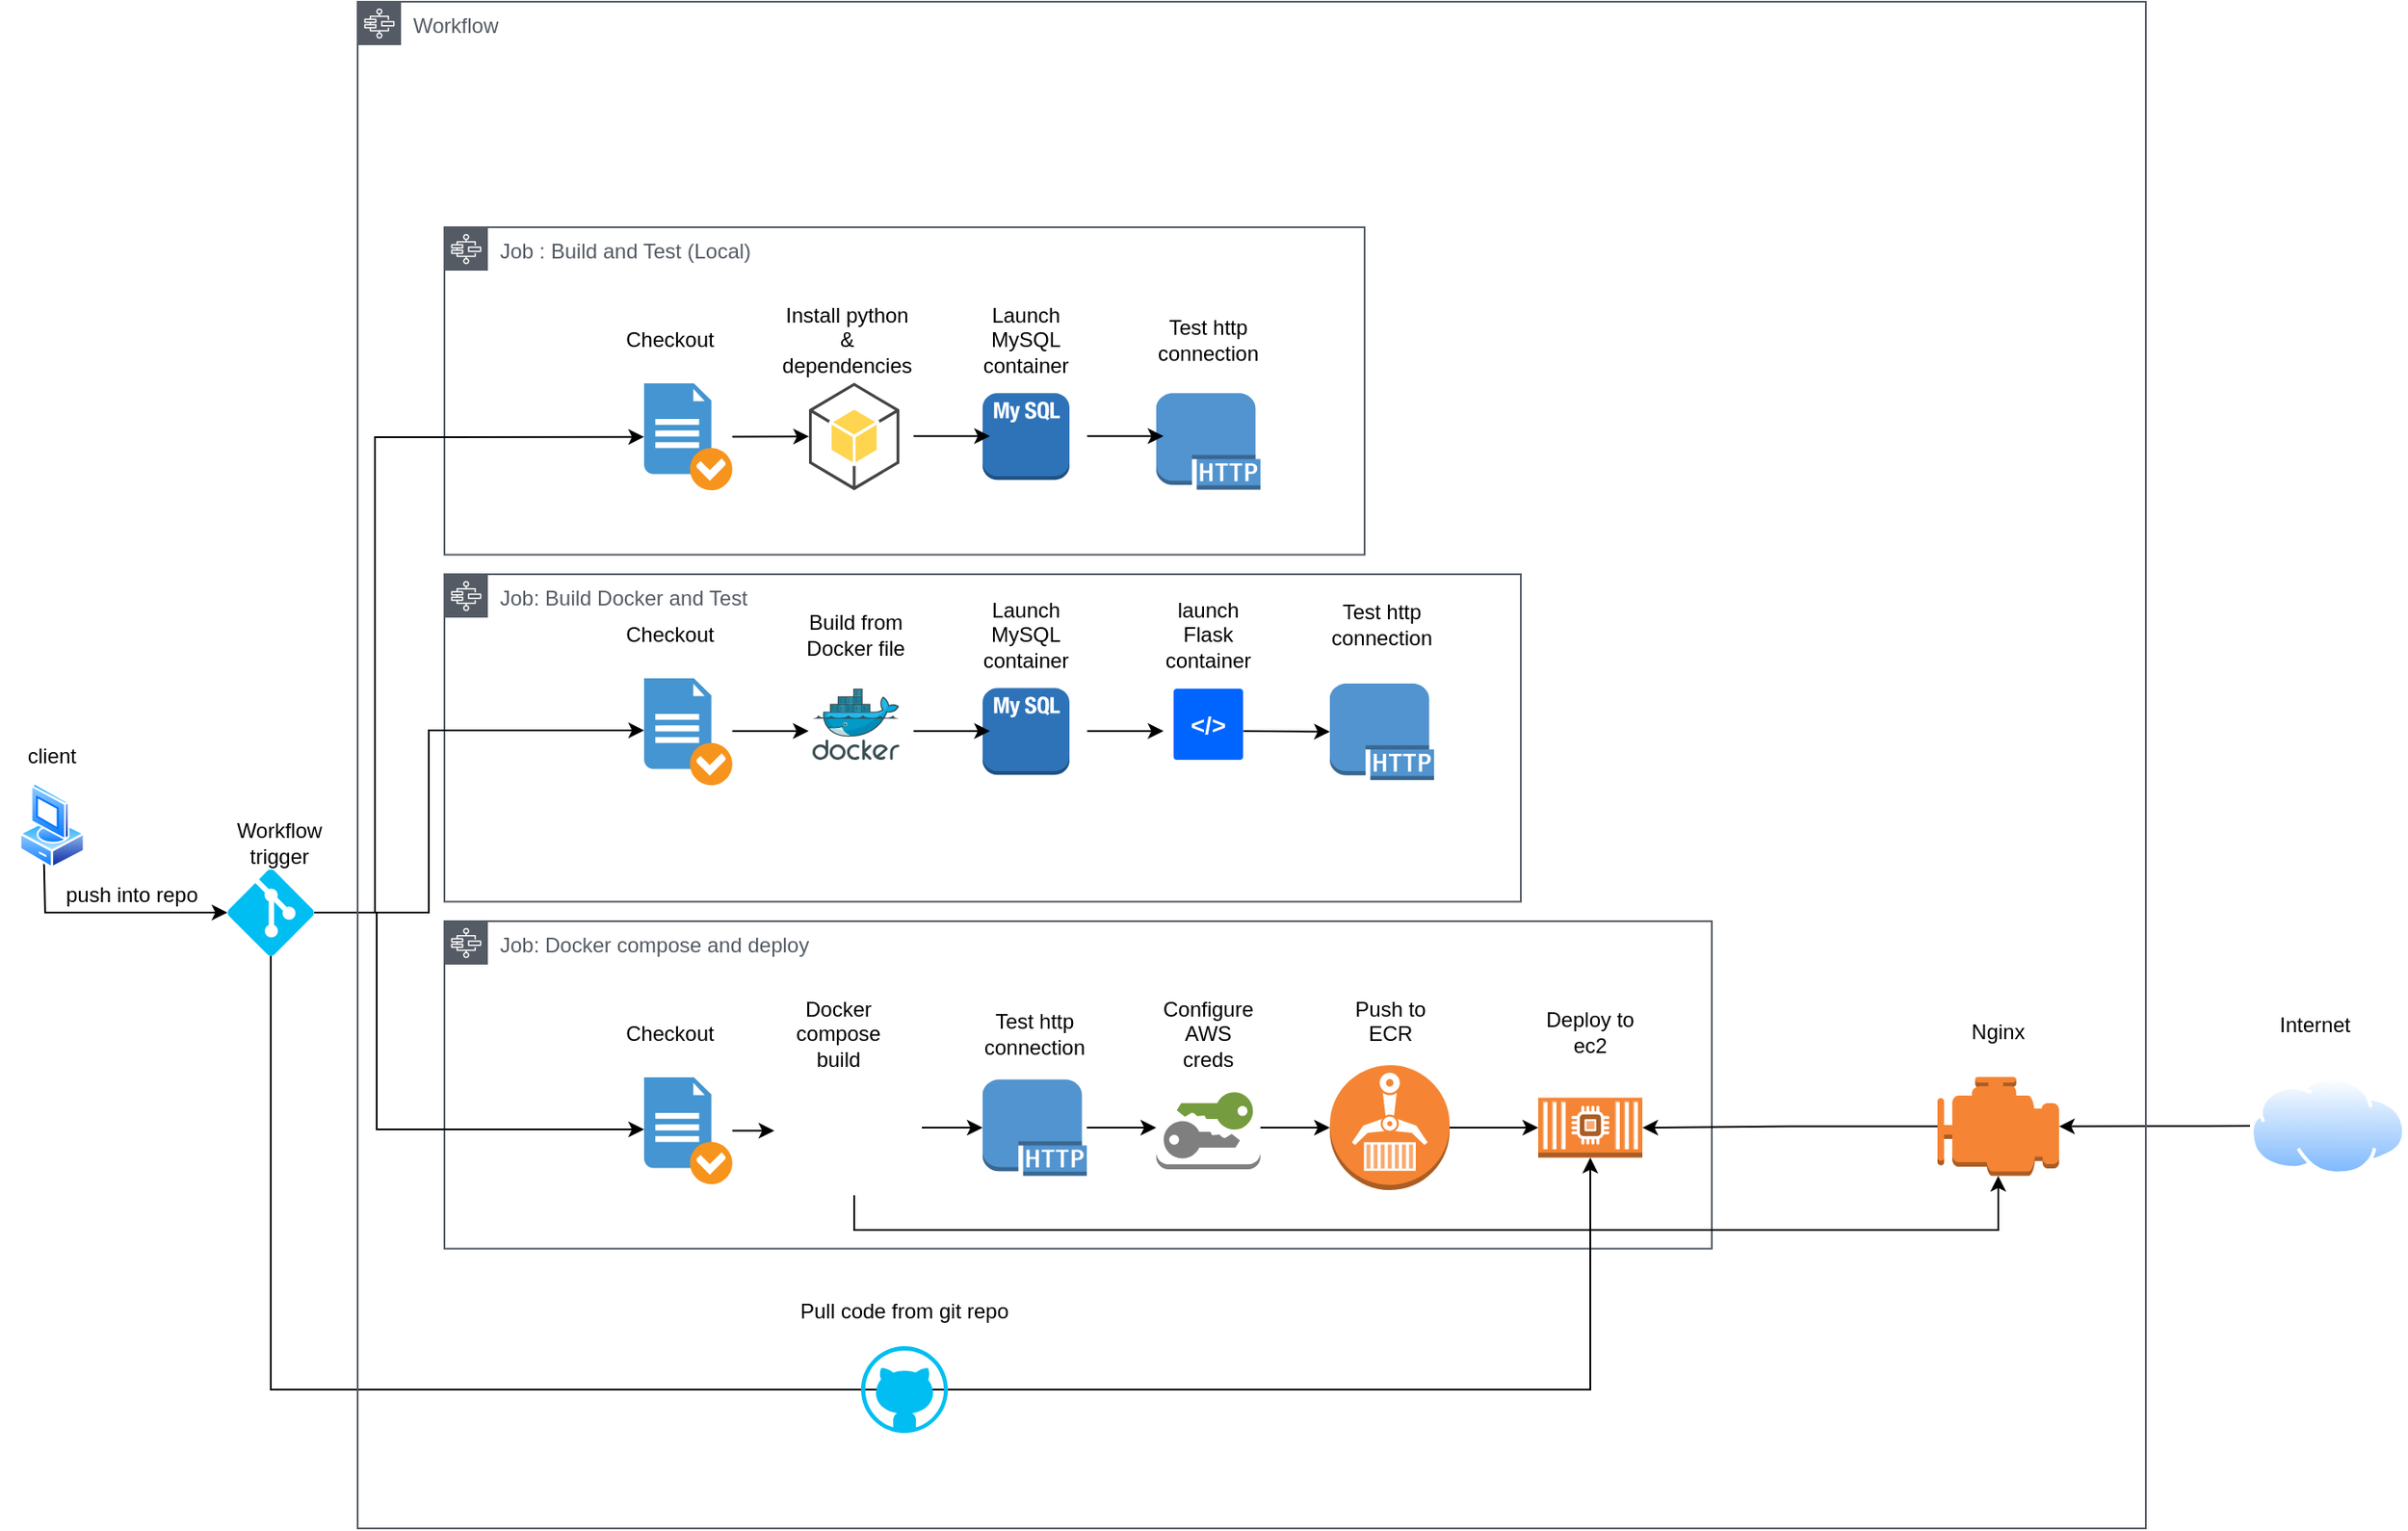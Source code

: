 <mxfile version="26.2.12">
  <diagram name="Page-1" id="r7oWwOWjcuW8YJdOveNo">
    <mxGraphModel dx="2333" dy="2131" grid="1" gridSize="10" guides="1" tooltips="1" connect="1" arrows="1" fold="1" page="1" pageScale="1" pageWidth="850" pageHeight="1100" math="0" shadow="0">
      <root>
        <mxCell id="0" />
        <mxCell id="1" parent="0" />
        <mxCell id="2C5nNvQ8viQF7ojpFu6S-54" value="Job: Docker compose and deploy" style="sketch=0;outlineConnect=0;gradientColor=none;html=1;whiteSpace=wrap;fontSize=12;fontStyle=0;shape=mxgraph.aws4.group;grIcon=mxgraph.aws4.group_aws_step_functions_workflow;strokeColor=#545B64;fillColor=none;verticalAlign=top;align=left;spacingLeft=30;fontColor=#545B64;dashed=0;" vertex="1" parent="1">
          <mxGeometry x="270" y="420" width="730" height="188.8" as="geometry" />
        </mxCell>
        <mxCell id="2C5nNvQ8viQF7ojpFu6S-24" value="Job: Build Docker and Test" style="sketch=0;outlineConnect=0;gradientColor=none;html=1;whiteSpace=wrap;fontSize=12;fontStyle=0;shape=mxgraph.aws4.group;grIcon=mxgraph.aws4.group_aws_step_functions_workflow;strokeColor=#545B64;fillColor=none;verticalAlign=top;align=left;spacingLeft=30;fontColor=#545B64;dashed=0;" vertex="1" parent="1">
          <mxGeometry x="270" y="220" width="620" height="188.8" as="geometry" />
        </mxCell>
        <mxCell id="d9oN5cYtK4lwObDZOgTg-21" value="Job : Build and Test (Local)" style="sketch=0;outlineConnect=0;gradientColor=none;html=1;whiteSpace=wrap;fontSize=12;fontStyle=0;shape=mxgraph.aws4.group;grIcon=mxgraph.aws4.group_aws_step_functions_workflow;strokeColor=#545B64;fillColor=none;verticalAlign=top;align=left;spacingLeft=30;fontColor=#545B64;dashed=0;" vertex="1" parent="1">
          <mxGeometry x="270" y="20" width="530" height="188.8" as="geometry" />
        </mxCell>
        <mxCell id="2C5nNvQ8viQF7ojpFu6S-25" value="" style="edgeStyle=orthogonalEdgeStyle;rounded=0;orthogonalLoop=1;jettySize=auto;html=1;" edge="1" parent="1" source="d9oN5cYtK4lwObDZOgTg-1" target="2C5nNvQ8viQF7ojpFu6S-1">
          <mxGeometry relative="1" as="geometry">
            <mxPoint x="260" y="310" as="targetPoint" />
            <Array as="points">
              <mxPoint x="261" y="415" />
              <mxPoint x="261" y="310" />
            </Array>
          </mxGeometry>
        </mxCell>
        <mxCell id="2C5nNvQ8viQF7ojpFu6S-59" style="edgeStyle=orthogonalEdgeStyle;rounded=0;orthogonalLoop=1;jettySize=auto;html=1;exitX=0.5;exitY=1;exitDx=0;exitDy=0;exitPerimeter=0;entryX=0.5;entryY=1;entryDx=0;entryDy=0;entryPerimeter=0;" edge="1" parent="1" source="2C5nNvQ8viQF7ojpFu6S-63" target="2C5nNvQ8viQF7ojpFu6S-51">
          <mxGeometry relative="1" as="geometry">
            <mxPoint x="930" y="790" as="targetPoint" />
            <Array as="points">
              <mxPoint x="930" y="690" />
            </Array>
          </mxGeometry>
        </mxCell>
        <mxCell id="d9oN5cYtK4lwObDZOgTg-1" value="" style="verticalLabelPosition=bottom;html=1;verticalAlign=top;align=center;strokeColor=none;fillColor=#00BEF2;shape=mxgraph.azure.git_repository;" vertex="1" parent="1">
          <mxGeometry x="145" y="390" width="50" height="50" as="geometry" />
        </mxCell>
        <mxCell id="d9oN5cYtK4lwObDZOgTg-3" value="" style="endArrow=classic;html=1;rounded=0;exitX=0.19;exitY=1.004;exitDx=0;exitDy=0;exitPerimeter=0;entryX=0;entryY=0.5;entryDx=0;entryDy=0;entryPerimeter=0;" edge="1" parent="1" target="d9oN5cYtK4lwObDZOgTg-1">
          <mxGeometry width="50" height="50" relative="1" as="geometry">
            <mxPoint x="39.348" y="385.843" as="sourcePoint" />
            <mxPoint x="500" y="450" as="targetPoint" />
            <Array as="points">
              <mxPoint x="40" y="415" />
            </Array>
          </mxGeometry>
        </mxCell>
        <mxCell id="d9oN5cYtK4lwObDZOgTg-4" value="push into repo" style="text;html=1;align=center;verticalAlign=middle;whiteSpace=wrap;rounded=0;" vertex="1" parent="1">
          <mxGeometry x="40" y="390" width="100" height="30" as="geometry" />
        </mxCell>
        <mxCell id="d9oN5cYtK4lwObDZOgTg-5" value="client" style="text;html=1;align=center;verticalAlign=middle;whiteSpace=wrap;rounded=0;" vertex="1" parent="1">
          <mxGeometry x="14" y="310" width="60" height="30" as="geometry" />
        </mxCell>
        <mxCell id="d9oN5cYtK4lwObDZOgTg-6" value="" style="image;aspect=fixed;perimeter=ellipsePerimeter;html=1;align=center;shadow=0;dashed=0;spacingTop=3;image=img/lib/active_directory/vista_client.svg;" vertex="1" parent="1">
          <mxGeometry x="25" y="340" width="38" height="50" as="geometry" />
        </mxCell>
        <mxCell id="d9oN5cYtK4lwObDZOgTg-7" value="Workflow trigger" style="text;html=1;align=center;verticalAlign=middle;whiteSpace=wrap;rounded=0;" vertex="1" parent="1">
          <mxGeometry x="145" y="360" width="60" height="30" as="geometry" />
        </mxCell>
        <mxCell id="d9oN5cYtK4lwObDZOgTg-8" value="" style="shadow=0;dashed=0;html=1;strokeColor=none;fillColor=#4495D1;labelPosition=center;verticalLabelPosition=bottom;verticalAlign=top;align=center;outlineConnect=0;shape=mxgraph.veeam.checked_doc;" vertex="1" parent="1">
          <mxGeometry x="385" y="110.0" width="50.8" height="61.6" as="geometry" />
        </mxCell>
        <mxCell id="d9oN5cYtK4lwObDZOgTg-9" value="" style="endArrow=classic;html=1;rounded=0;exitX=1;exitY=0.5;exitDx=0;exitDy=0;exitPerimeter=0;" edge="1" parent="1" source="d9oN5cYtK4lwObDZOgTg-1" target="d9oN5cYtK4lwObDZOgTg-8">
          <mxGeometry width="50" height="50" relative="1" as="geometry">
            <mxPoint x="450" y="500" as="sourcePoint" />
            <mxPoint x="320" y="141" as="targetPoint" />
            <Array as="points">
              <mxPoint x="230" y="415" />
              <mxPoint x="230" y="330" />
              <mxPoint x="230" y="141" />
            </Array>
          </mxGeometry>
        </mxCell>
        <mxCell id="d9oN5cYtK4lwObDZOgTg-11" value="Checkout" style="text;html=1;align=center;verticalAlign=middle;whiteSpace=wrap;rounded=0;" vertex="1" parent="1">
          <mxGeometry x="370" y="70.0" width="60" height="30" as="geometry" />
        </mxCell>
        <mxCell id="d9oN5cYtK4lwObDZOgTg-12" value="" style="outlineConnect=0;dashed=0;verticalLabelPosition=bottom;verticalAlign=top;align=center;html=1;shape=mxgraph.aws3.android;fillColor=#FFD44F;gradientColor=none;" vertex="1" parent="1">
          <mxGeometry x="480" y="109.6" width="52" height="62" as="geometry" />
        </mxCell>
        <mxCell id="d9oN5cYtK4lwObDZOgTg-13" value="Install python &amp;amp; dependencies" style="text;html=1;align=center;verticalAlign=middle;whiteSpace=wrap;rounded=0;" vertex="1" parent="1">
          <mxGeometry x="472" y="70" width="60" height="30" as="geometry" />
        </mxCell>
        <mxCell id="d9oN5cYtK4lwObDZOgTg-14" value="" style="outlineConnect=0;dashed=0;verticalLabelPosition=bottom;verticalAlign=top;align=center;html=1;shape=mxgraph.aws3.mysql_db_instance_2;fillColor=#2E73B8;gradientColor=none;" vertex="1" parent="1">
          <mxGeometry x="580" y="115.6" width="50" height="50" as="geometry" />
        </mxCell>
        <mxCell id="d9oN5cYtK4lwObDZOgTg-15" value="Launch MySQL container" style="text;html=1;align=center;verticalAlign=middle;whiteSpace=wrap;rounded=0;" vertex="1" parent="1">
          <mxGeometry x="575" y="70" width="60" height="30" as="geometry" />
        </mxCell>
        <mxCell id="d9oN5cYtK4lwObDZOgTg-16" value="" style="outlineConnect=0;dashed=0;verticalLabelPosition=bottom;verticalAlign=top;align=center;html=1;shape=mxgraph.aws3.http_protocol;fillColor=#5294CF;gradientColor=none;" vertex="1" parent="1">
          <mxGeometry x="680" y="115.6" width="60" height="55.6" as="geometry" />
        </mxCell>
        <mxCell id="d9oN5cYtK4lwObDZOgTg-17" value="Test http connection" style="text;html=1;align=center;verticalAlign=middle;whiteSpace=wrap;rounded=0;" vertex="1" parent="1">
          <mxGeometry x="680" y="70" width="60" height="30" as="geometry" />
        </mxCell>
        <mxCell id="d9oN5cYtK4lwObDZOgTg-18" value="" style="endArrow=classic;html=1;rounded=0;entryX=0;entryY=0.5;entryDx=0;entryDy=0;entryPerimeter=0;" edge="1" parent="1" source="d9oN5cYtK4lwObDZOgTg-8" target="d9oN5cYtK4lwObDZOgTg-12">
          <mxGeometry width="50" height="50" relative="1" as="geometry">
            <mxPoint x="440" y="280" as="sourcePoint" />
            <mxPoint x="635.8" y="299.09" as="targetPoint" />
          </mxGeometry>
        </mxCell>
        <mxCell id="d9oN5cYtK4lwObDZOgTg-19" value="" style="endArrow=classic;html=1;rounded=0;entryX=0;entryY=0.5;entryDx=0;entryDy=0;entryPerimeter=0;" edge="1" parent="1">
          <mxGeometry width="50" height="50" relative="1" as="geometry">
            <mxPoint x="540.2" y="140.4" as="sourcePoint" />
            <mxPoint x="584.2" y="140.4" as="targetPoint" />
          </mxGeometry>
        </mxCell>
        <mxCell id="d9oN5cYtK4lwObDZOgTg-20" value="" style="endArrow=classic;html=1;rounded=0;entryX=0;entryY=0.5;entryDx=0;entryDy=0;entryPerimeter=0;" edge="1" parent="1">
          <mxGeometry width="50" height="50" relative="1" as="geometry">
            <mxPoint x="640.2" y="140.4" as="sourcePoint" />
            <mxPoint x="684.2" y="140.4" as="targetPoint" />
          </mxGeometry>
        </mxCell>
        <mxCell id="2C5nNvQ8viQF7ojpFu6S-1" value="" style="shadow=0;dashed=0;html=1;strokeColor=none;fillColor=#4495D1;labelPosition=center;verticalLabelPosition=bottom;verticalAlign=top;align=center;outlineConnect=0;shape=mxgraph.veeam.checked_doc;" vertex="1" parent="1">
          <mxGeometry x="385" y="280" width="50.8" height="61.6" as="geometry" />
        </mxCell>
        <mxCell id="2C5nNvQ8viQF7ojpFu6S-2" value="Checkout" style="text;html=1;align=center;verticalAlign=middle;whiteSpace=wrap;rounded=0;" vertex="1" parent="1">
          <mxGeometry x="370" y="240.0" width="60" height="30" as="geometry" />
        </mxCell>
        <mxCell id="2C5nNvQ8viQF7ojpFu6S-3" value="" style="outlineConnect=0;dashed=0;verticalLabelPosition=bottom;verticalAlign=top;align=center;html=1;shape=mxgraph.aws3.mysql_db_instance_2;fillColor=#2E73B8;gradientColor=none;" vertex="1" parent="1">
          <mxGeometry x="580" y="285.6" width="50" height="50" as="geometry" />
        </mxCell>
        <mxCell id="2C5nNvQ8viQF7ojpFu6S-4" value="Launch MySQL container" style="text;html=1;align=center;verticalAlign=middle;whiteSpace=wrap;rounded=0;" vertex="1" parent="1">
          <mxGeometry x="575" y="240" width="60" height="30" as="geometry" />
        </mxCell>
        <mxCell id="2C5nNvQ8viQF7ojpFu6S-5" value="" style="image;sketch=0;aspect=fixed;html=1;points=[];align=center;fontSize=12;image=img/lib/mscae/Docker.svg;" vertex="1" parent="1">
          <mxGeometry x="482" y="286" width="50" height="41" as="geometry" />
        </mxCell>
        <mxCell id="2C5nNvQ8viQF7ojpFu6S-6" value="Build from Docker file" style="text;html=1;align=center;verticalAlign=middle;whiteSpace=wrap;rounded=0;" vertex="1" parent="1">
          <mxGeometry x="477" y="240" width="60" height="30" as="geometry" />
        </mxCell>
        <mxCell id="2C5nNvQ8viQF7ojpFu6S-7" value="" style="outlineConnect=0;dashed=0;verticalLabelPosition=bottom;verticalAlign=top;align=center;html=1;shape=mxgraph.aws3.http_protocol;fillColor=#5294CF;gradientColor=none;" vertex="1" parent="1">
          <mxGeometry x="780" y="283" width="60" height="55.6" as="geometry" />
        </mxCell>
        <mxCell id="2C5nNvQ8viQF7ojpFu6S-8" value="Test http connection" style="text;html=1;align=center;verticalAlign=middle;whiteSpace=wrap;rounded=0;" vertex="1" parent="1">
          <mxGeometry x="780" y="234.4" width="60" height="30" as="geometry" />
        </mxCell>
        <mxCell id="2C5nNvQ8viQF7ojpFu6S-10" value="&amp;lt;/&amp;gt;" style="rounded=1;arcSize=5;fillColor=#0065FF;strokeColor=none;fontColor=#ffffff;align=center;verticalAlign=middle;whiteSpace=wrap;fontSize=14;fontStyle=1;html=1;sketch=0;" vertex="1" parent="1">
          <mxGeometry x="690" y="286" width="40" height="41" as="geometry" />
        </mxCell>
        <mxCell id="2C5nNvQ8viQF7ojpFu6S-11" value="" style="endArrow=classic;html=1;rounded=0;entryX=0;entryY=0.5;entryDx=0;entryDy=0;entryPerimeter=0;" edge="1" parent="1">
          <mxGeometry width="50" height="50" relative="1" as="geometry">
            <mxPoint x="435.8" y="310.38" as="sourcePoint" />
            <mxPoint x="479.8" y="310.38" as="targetPoint" />
          </mxGeometry>
        </mxCell>
        <mxCell id="2C5nNvQ8viQF7ojpFu6S-12" value="" style="endArrow=classic;html=1;rounded=0;entryX=0;entryY=0.5;entryDx=0;entryDy=0;entryPerimeter=0;" edge="1" parent="1">
          <mxGeometry width="50" height="50" relative="1" as="geometry">
            <mxPoint x="540.2" y="310.4" as="sourcePoint" />
            <mxPoint x="584.2" y="310.4" as="targetPoint" />
          </mxGeometry>
        </mxCell>
        <mxCell id="2C5nNvQ8viQF7ojpFu6S-13" value="" style="endArrow=classic;html=1;rounded=0;entryX=0;entryY=0.5;entryDx=0;entryDy=0;entryPerimeter=0;" edge="1" parent="1">
          <mxGeometry width="50" height="50" relative="1" as="geometry">
            <mxPoint x="640.2" y="310.4" as="sourcePoint" />
            <mxPoint x="684.2" y="310.4" as="targetPoint" />
          </mxGeometry>
        </mxCell>
        <mxCell id="2C5nNvQ8viQF7ojpFu6S-14" value="" style="endArrow=classic;html=1;rounded=0;entryX=0;entryY=0.5;entryDx=0;entryDy=0;entryPerimeter=0;" edge="1" parent="1" target="2C5nNvQ8viQF7ojpFu6S-7">
          <mxGeometry width="50" height="50" relative="1" as="geometry">
            <mxPoint x="730.2" y="310.4" as="sourcePoint" />
            <mxPoint x="774.2" y="310.4" as="targetPoint" />
          </mxGeometry>
        </mxCell>
        <mxCell id="2C5nNvQ8viQF7ojpFu6S-43" style="edgeStyle=orthogonalEdgeStyle;rounded=0;orthogonalLoop=1;jettySize=auto;html=1;" edge="1" parent="1" source="2C5nNvQ8viQF7ojpFu6S-29">
          <mxGeometry relative="1" as="geometry">
            <mxPoint x="460" y="540.8" as="targetPoint" />
          </mxGeometry>
        </mxCell>
        <mxCell id="2C5nNvQ8viQF7ojpFu6S-29" value="" style="shadow=0;dashed=0;html=1;strokeColor=none;fillColor=#4495D1;labelPosition=center;verticalLabelPosition=bottom;verticalAlign=top;align=center;outlineConnect=0;shape=mxgraph.veeam.checked_doc;" vertex="1" parent="1">
          <mxGeometry x="385" y="510" width="50.8" height="61.6" as="geometry" />
        </mxCell>
        <mxCell id="2C5nNvQ8viQF7ojpFu6S-30" value="Checkout" style="text;html=1;align=center;verticalAlign=middle;whiteSpace=wrap;rounded=0;" vertex="1" parent="1">
          <mxGeometry x="370" y="470" width="60" height="30" as="geometry" />
        </mxCell>
        <mxCell id="2C5nNvQ8viQF7ojpFu6S-31" value="" style="shape=image;html=1;verticalAlign=top;verticalLabelPosition=bottom;labelBackgroundColor=#ffffff;imageAspect=0;aspect=fixed;image=https://cdn2.iconfinder.com/data/icons/boxicons-logos/24/bxl-docker-128.png" vertex="1" parent="1">
          <mxGeometry x="467" y="500" width="78" height="78" as="geometry" />
        </mxCell>
        <mxCell id="2C5nNvQ8viQF7ojpFu6S-32" value="Docker compose build" style="text;html=1;align=center;verticalAlign=middle;whiteSpace=wrap;rounded=0;" vertex="1" parent="1">
          <mxGeometry x="467" y="470" width="60" height="30" as="geometry" />
        </mxCell>
        <mxCell id="2C5nNvQ8viQF7ojpFu6S-37" style="edgeStyle=orthogonalEdgeStyle;rounded=0;orthogonalLoop=1;jettySize=auto;html=1;exitX=1;exitY=0.5;exitDx=0;exitDy=0;exitPerimeter=0;" edge="1" parent="1" source="d9oN5cYtK4lwObDZOgTg-1" target="2C5nNvQ8viQF7ojpFu6S-29">
          <mxGeometry relative="1" as="geometry">
            <mxPoint x="230" y="519" as="targetPoint" />
            <Array as="points">
              <mxPoint x="231" y="415" />
              <mxPoint x="231" y="540" />
            </Array>
          </mxGeometry>
        </mxCell>
        <mxCell id="2C5nNvQ8viQF7ojpFu6S-39" value="launch Flask container" style="text;html=1;align=center;verticalAlign=middle;whiteSpace=wrap;rounded=0;" vertex="1" parent="1">
          <mxGeometry x="680" y="240" width="60" height="30" as="geometry" />
        </mxCell>
        <mxCell id="2C5nNvQ8viQF7ojpFu6S-47" style="edgeStyle=orthogonalEdgeStyle;rounded=0;orthogonalLoop=1;jettySize=auto;html=1;" edge="1" parent="1" source="2C5nNvQ8viQF7ojpFu6S-40" target="2C5nNvQ8viQF7ojpFu6S-45">
          <mxGeometry relative="1" as="geometry" />
        </mxCell>
        <mxCell id="2C5nNvQ8viQF7ojpFu6S-40" value="" style="outlineConnect=0;dashed=0;verticalLabelPosition=bottom;verticalAlign=top;align=center;html=1;shape=mxgraph.aws3.http_protocol;fillColor=#5294CF;gradientColor=none;" vertex="1" parent="1">
          <mxGeometry x="580" y="511.2" width="60" height="55.6" as="geometry" />
        </mxCell>
        <mxCell id="2C5nNvQ8viQF7ojpFu6S-41" value="Test http connection" style="text;html=1;align=center;verticalAlign=middle;whiteSpace=wrap;rounded=0;" vertex="1" parent="1">
          <mxGeometry x="580" y="470" width="60" height="30" as="geometry" />
        </mxCell>
        <mxCell id="2C5nNvQ8viQF7ojpFu6S-44" style="edgeStyle=orthogonalEdgeStyle;rounded=0;orthogonalLoop=1;jettySize=auto;html=1;entryX=0;entryY=0.5;entryDx=0;entryDy=0;entryPerimeter=0;" edge="1" parent="1" source="2C5nNvQ8viQF7ojpFu6S-31" target="2C5nNvQ8viQF7ojpFu6S-40">
          <mxGeometry relative="1" as="geometry" />
        </mxCell>
        <mxCell id="2C5nNvQ8viQF7ojpFu6S-50" style="edgeStyle=orthogonalEdgeStyle;rounded=0;orthogonalLoop=1;jettySize=auto;html=1;" edge="1" parent="1" source="2C5nNvQ8viQF7ojpFu6S-45" target="2C5nNvQ8viQF7ojpFu6S-48">
          <mxGeometry relative="1" as="geometry" />
        </mxCell>
        <mxCell id="2C5nNvQ8viQF7ojpFu6S-45" value="" style="outlineConnect=0;dashed=0;verticalLabelPosition=bottom;verticalAlign=top;align=center;html=1;shape=mxgraph.aws3.long_term_security_credential;fillColor=#ffffff;gradientColor=none;" vertex="1" parent="1">
          <mxGeometry x="680" y="515" width="60" height="48" as="geometry" />
        </mxCell>
        <mxCell id="2C5nNvQ8viQF7ojpFu6S-46" value="Configure AWS creds" style="text;html=1;align=center;verticalAlign=middle;whiteSpace=wrap;rounded=0;" vertex="1" parent="1">
          <mxGeometry x="680" y="470" width="60" height="30" as="geometry" />
        </mxCell>
        <mxCell id="2C5nNvQ8viQF7ojpFu6S-53" style="edgeStyle=orthogonalEdgeStyle;rounded=0;orthogonalLoop=1;jettySize=auto;html=1;" edge="1" parent="1" source="2C5nNvQ8viQF7ojpFu6S-48" target="2C5nNvQ8viQF7ojpFu6S-51">
          <mxGeometry relative="1" as="geometry" />
        </mxCell>
        <mxCell id="2C5nNvQ8viQF7ojpFu6S-48" value="" style="outlineConnect=0;dashed=0;verticalLabelPosition=bottom;verticalAlign=top;align=center;html=1;shape=mxgraph.aws3.ecr;fillColor=#F58534;gradientColor=none;" vertex="1" parent="1">
          <mxGeometry x="780" y="503" width="69" height="72" as="geometry" />
        </mxCell>
        <mxCell id="2C5nNvQ8viQF7ojpFu6S-49" value="Push to ECR&lt;div&gt;&lt;br&gt;&lt;/div&gt;" style="text;html=1;align=center;verticalAlign=middle;whiteSpace=wrap;rounded=0;" vertex="1" parent="1">
          <mxGeometry x="785" y="470" width="60" height="30" as="geometry" />
        </mxCell>
        <mxCell id="2C5nNvQ8viQF7ojpFu6S-51" value="" style="outlineConnect=0;dashed=0;verticalLabelPosition=bottom;verticalAlign=top;align=center;html=1;shape=mxgraph.aws3.ec2_compute_container_2;fillColor=#F58534;gradientColor=none;" vertex="1" parent="1">
          <mxGeometry x="900" y="521.75" width="60" height="34.5" as="geometry" />
        </mxCell>
        <mxCell id="2C5nNvQ8viQF7ojpFu6S-52" value="Deploy to ec2" style="text;html=1;align=center;verticalAlign=middle;whiteSpace=wrap;rounded=0;" vertex="1" parent="1">
          <mxGeometry x="900" y="470" width="60" height="28" as="geometry" />
        </mxCell>
        <mxCell id="2C5nNvQ8viQF7ojpFu6S-60" value="Pull code from git repo" style="text;html=1;align=center;verticalAlign=middle;whiteSpace=wrap;rounded=0;" vertex="1" parent="1">
          <mxGeometry x="445" y="625" width="180" height="40" as="geometry" />
        </mxCell>
        <mxCell id="2C5nNvQ8viQF7ojpFu6S-62" value="" style="edgeStyle=orthogonalEdgeStyle;rounded=0;orthogonalLoop=1;jettySize=auto;html=1;exitX=0.5;exitY=1;exitDx=0;exitDy=0;exitPerimeter=0;entryX=0.5;entryY=1;entryDx=0;entryDy=0;entryPerimeter=0;" edge="1" parent="1" source="d9oN5cYtK4lwObDZOgTg-1" target="2C5nNvQ8viQF7ojpFu6S-63">
          <mxGeometry relative="1" as="geometry">
            <mxPoint x="930" y="556" as="targetPoint" />
            <mxPoint x="170" y="440" as="sourcePoint" />
            <Array as="points">
              <mxPoint x="170" y="690" />
            </Array>
          </mxGeometry>
        </mxCell>
        <mxCell id="2C5nNvQ8viQF7ojpFu6S-63" value="" style="verticalLabelPosition=bottom;html=1;verticalAlign=top;align=center;strokeColor=none;fillColor=#00BEF2;shape=mxgraph.azure.github_code;pointerEvents=1;" vertex="1" parent="1">
          <mxGeometry x="510" y="665" width="50" height="50" as="geometry" />
        </mxCell>
        <mxCell id="2C5nNvQ8viQF7ojpFu6S-69" style="edgeStyle=orthogonalEdgeStyle;rounded=0;orthogonalLoop=1;jettySize=auto;html=1;exitX=0;exitY=0.5;exitDx=0;exitDy=0;exitPerimeter=0;" edge="1" parent="1" source="2C5nNvQ8viQF7ojpFu6S-64" target="2C5nNvQ8viQF7ojpFu6S-51">
          <mxGeometry relative="1" as="geometry" />
        </mxCell>
        <mxCell id="2C5nNvQ8viQF7ojpFu6S-64" value="" style="outlineConnect=0;dashed=0;verticalLabelPosition=bottom;verticalAlign=top;align=center;html=1;shape=mxgraph.aws3.emr_engine;fillColor=#F58534;gradientColor=none;" vertex="1" parent="1">
          <mxGeometry x="1130" y="509.8" width="70" height="57" as="geometry" />
        </mxCell>
        <mxCell id="2C5nNvQ8viQF7ojpFu6S-68" style="edgeStyle=orthogonalEdgeStyle;rounded=0;orthogonalLoop=1;jettySize=auto;html=1;exitX=0;exitY=0.5;exitDx=0;exitDy=0;" edge="1" parent="1" source="2C5nNvQ8viQF7ojpFu6S-65" target="2C5nNvQ8viQF7ojpFu6S-64">
          <mxGeometry relative="1" as="geometry" />
        </mxCell>
        <mxCell id="2C5nNvQ8viQF7ojpFu6S-65" value="" style="image;aspect=fixed;perimeter=ellipsePerimeter;html=1;align=center;shadow=0;dashed=0;spacingTop=3;image=img/lib/active_directory/internet_cloud.svg;" vertex="1" parent="1">
          <mxGeometry x="1310" y="509.8" width="89.68" height="56.5" as="geometry" />
        </mxCell>
        <mxCell id="2C5nNvQ8viQF7ojpFu6S-66" value="Internet" style="text;html=1;align=center;verticalAlign=middle;whiteSpace=wrap;rounded=0;" vertex="1" parent="1">
          <mxGeometry x="1310" y="460.3" width="75" height="39" as="geometry" />
        </mxCell>
        <mxCell id="2C5nNvQ8viQF7ojpFu6S-67" value="Nginx" style="text;html=1;align=center;verticalAlign=middle;whiteSpace=wrap;rounded=0;" vertex="1" parent="1">
          <mxGeometry x="1135" y="469.3" width="60" height="30" as="geometry" />
        </mxCell>
        <mxCell id="2C5nNvQ8viQF7ojpFu6S-71" style="edgeStyle=orthogonalEdgeStyle;rounded=0;orthogonalLoop=1;jettySize=auto;html=1;exitX=0.5;exitY=1;exitDx=0;exitDy=0;entryX=0.5;entryY=1;entryDx=0;entryDy=0;entryPerimeter=0;" edge="1" parent="1" source="2C5nNvQ8viQF7ojpFu6S-31" target="2C5nNvQ8viQF7ojpFu6S-64">
          <mxGeometry relative="1" as="geometry" />
        </mxCell>
        <mxCell id="2C5nNvQ8viQF7ojpFu6S-72" value="Workflow" style="sketch=0;outlineConnect=0;gradientColor=none;html=1;whiteSpace=wrap;fontSize=12;fontStyle=0;shape=mxgraph.aws4.group;grIcon=mxgraph.aws4.group_aws_step_functions_workflow;strokeColor=#545B64;fillColor=none;verticalAlign=top;align=left;spacingLeft=30;fontColor=#545B64;dashed=0;" vertex="1" parent="1">
          <mxGeometry x="220" y="-110" width="1030" height="880" as="geometry" />
        </mxCell>
      </root>
    </mxGraphModel>
  </diagram>
</mxfile>
